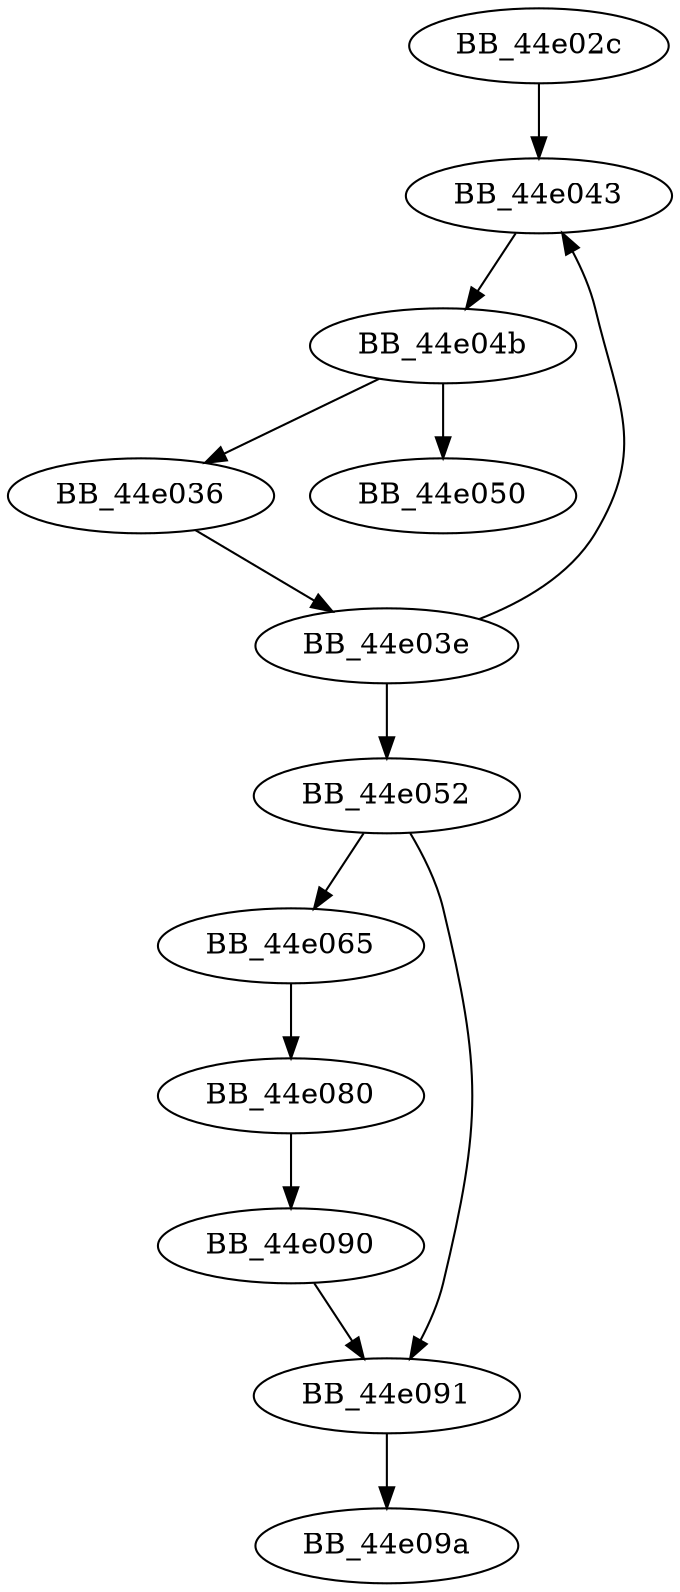DiGraph sub_44E02C{
BB_44e02c->BB_44e043
BB_44e036->BB_44e03e
BB_44e03e->BB_44e043
BB_44e03e->BB_44e052
BB_44e043->BB_44e04b
BB_44e04b->BB_44e036
BB_44e04b->BB_44e050
BB_44e052->BB_44e065
BB_44e052->BB_44e091
BB_44e065->BB_44e080
BB_44e080->BB_44e090
BB_44e090->BB_44e091
BB_44e091->BB_44e09a
}
